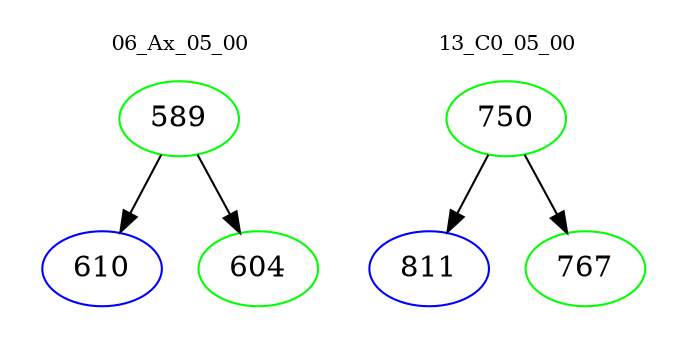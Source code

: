 digraph{
subgraph cluster_0 {
color = white
label = "06_Ax_05_00";
fontsize=10;
T0_589 [label="589", color="green"]
T0_589 -> T0_610 [color="black"]
T0_610 [label="610", color="blue"]
T0_589 -> T0_604 [color="black"]
T0_604 [label="604", color="green"]
}
subgraph cluster_1 {
color = white
label = "13_C0_05_00";
fontsize=10;
T1_750 [label="750", color="green"]
T1_750 -> T1_811 [color="black"]
T1_811 [label="811", color="blue"]
T1_750 -> T1_767 [color="black"]
T1_767 [label="767", color="green"]
}
}
